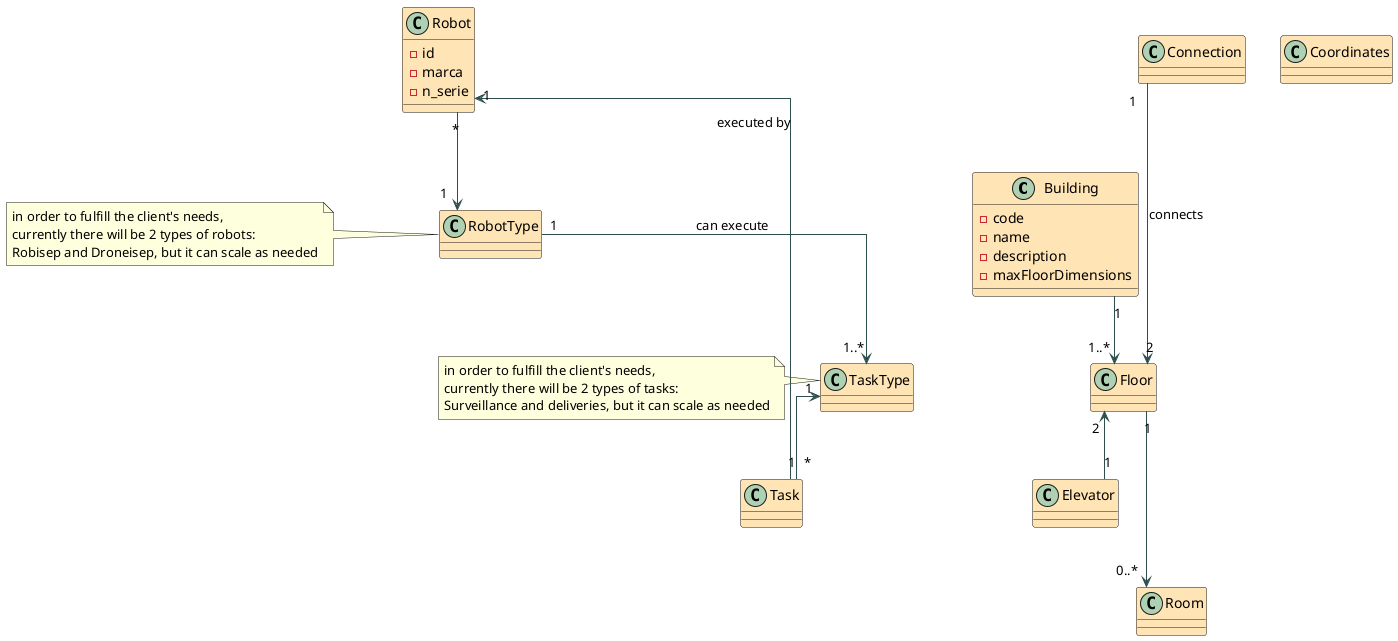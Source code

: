 @startuml

skinparam linetype ortho
skinparam Shadowing False

skinparam class {
    BackgroundColor<<>> Moccasin
    BackgroundColor<<value object>> Azure
    BackgroundColor<<Event>> MediumAquaMarine
    BackgroundColor<<Service>> SkyBlue
    ArrowColor DarkSlateGrey
}

skinparam package {
    BackgroundColor PowderBlue
    packageLayout grid
    packageColumn 2
}

'LIGACOES DENTRO DO AGREGADO FICAM DENTRO DO PACKAGE
'LIGACOES ENTRE AGREGADOS FICAM NO FINAL DO FICHEIRO DEPOIS DOS PACKAGES

    class Building{
        - code
        - name
        - description
        - maxFloorDimensions
    }
    class Elevator{
    }

    class Floor{
    }
    class Connection{
    }
    class Room{
    }


    class Robot{
        - id
        - marca
        - n_serie
    }
    class RobotType{
    }
    note left: in order to fulfill the client's needs,\ncurrently there will be 2 types of robots:\nRobisep and Droneisep, but it can scale as needed
    class TaskType{
    }
    note left: in order to fulfill the client's needs,\ncurrently there will be 2 types of tasks:\nSurveillance and deliveries, but it can scale as needed

    'ROBOTS
    Robot "*" --> "1" RobotType

    RobotType "1" --> "1..*" TaskType: can execute
    Robot "1" <-- "1" Task: executed by
    TaskType "1" <-- "*" Task


    'Buildings
    Building "1" --> "1..*" Floor
    Floor "2" <-- "1" Elevator
    Connection "1" ---> "2" Floor : connects
    Floor "1" ---> "0..*" Room

    class Coordinates{

    }


@enduml

